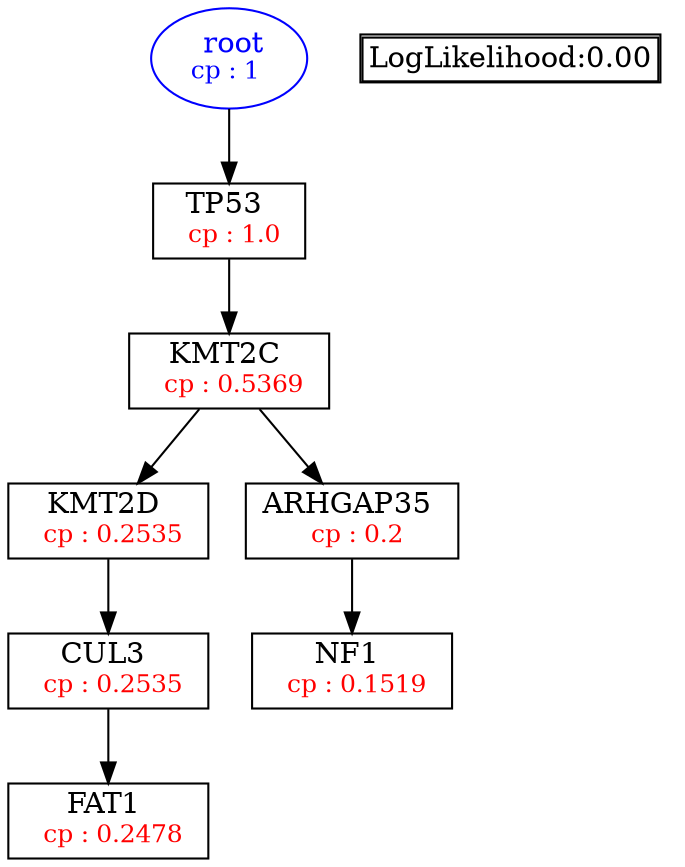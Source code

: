 digraph tree {
    "root" [label=<<font color='Blue'> root</font><br/><font color='Blue' POINT-SIZE='12'>cp : 1 </font>>, shape=oval, color=Blue];
    "S5" [label =<TP53 <br/> <font color='Red' POINT-SIZE='12'> cp : 1.0 </font>>, shape=box];
    "S3" [label =<KMT2C <br/> <font color='Red' POINT-SIZE='12'> cp : 0.5369 </font>>, shape=box];
    "S4" [label =<KMT2D <br/> <font color='Red' POINT-SIZE='12'> cp : 0.2535 </font>>, shape=box];
    "S1" [label =<CUL3 <br/> <font color='Red' POINT-SIZE='12'> cp : 0.2535 </font>>, shape=box];
    "S2" [label =<FAT1 <br/> <font color='Red' POINT-SIZE='12'> cp : 0.2478 </font>>, shape=box];
    "S7" [label =<ARHGAP35 <br/> <font color='Red' POINT-SIZE='12'> cp : 0.2 </font>>, shape=box];
    "S6" [label =<NF1 <br/> <font color='Red' POINT-SIZE='12'> cp : 0.1519 </font>>, shape=box];
    "root" -> "S5";
    "S5" -> "S3";
    "S3" -> "S4";
    "S3" -> "S7";
    "S4" -> "S1";
    "S1" -> "S2";
    "S7" -> "S6";

    node[shape=plaintext]
    fontsize="10"
    struct1 [label=
    <<TABLE BORDER="1" CELLBORDER="1" CELLSPACING="0" >
    <TR><TD ALIGN="LEFT">LogLikelihood:0.00</TD></TR>
    </TABLE>>];

}
